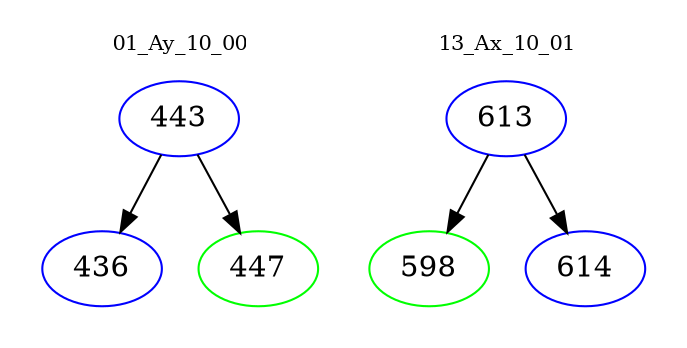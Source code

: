 digraph{
subgraph cluster_0 {
color = white
label = "01_Ay_10_00";
fontsize=10;
T0_443 [label="443", color="blue"]
T0_443 -> T0_436 [color="black"]
T0_436 [label="436", color="blue"]
T0_443 -> T0_447 [color="black"]
T0_447 [label="447", color="green"]
}
subgraph cluster_1 {
color = white
label = "13_Ax_10_01";
fontsize=10;
T1_613 [label="613", color="blue"]
T1_613 -> T1_598 [color="black"]
T1_598 [label="598", color="green"]
T1_613 -> T1_614 [color="black"]
T1_614 [label="614", color="blue"]
}
}
